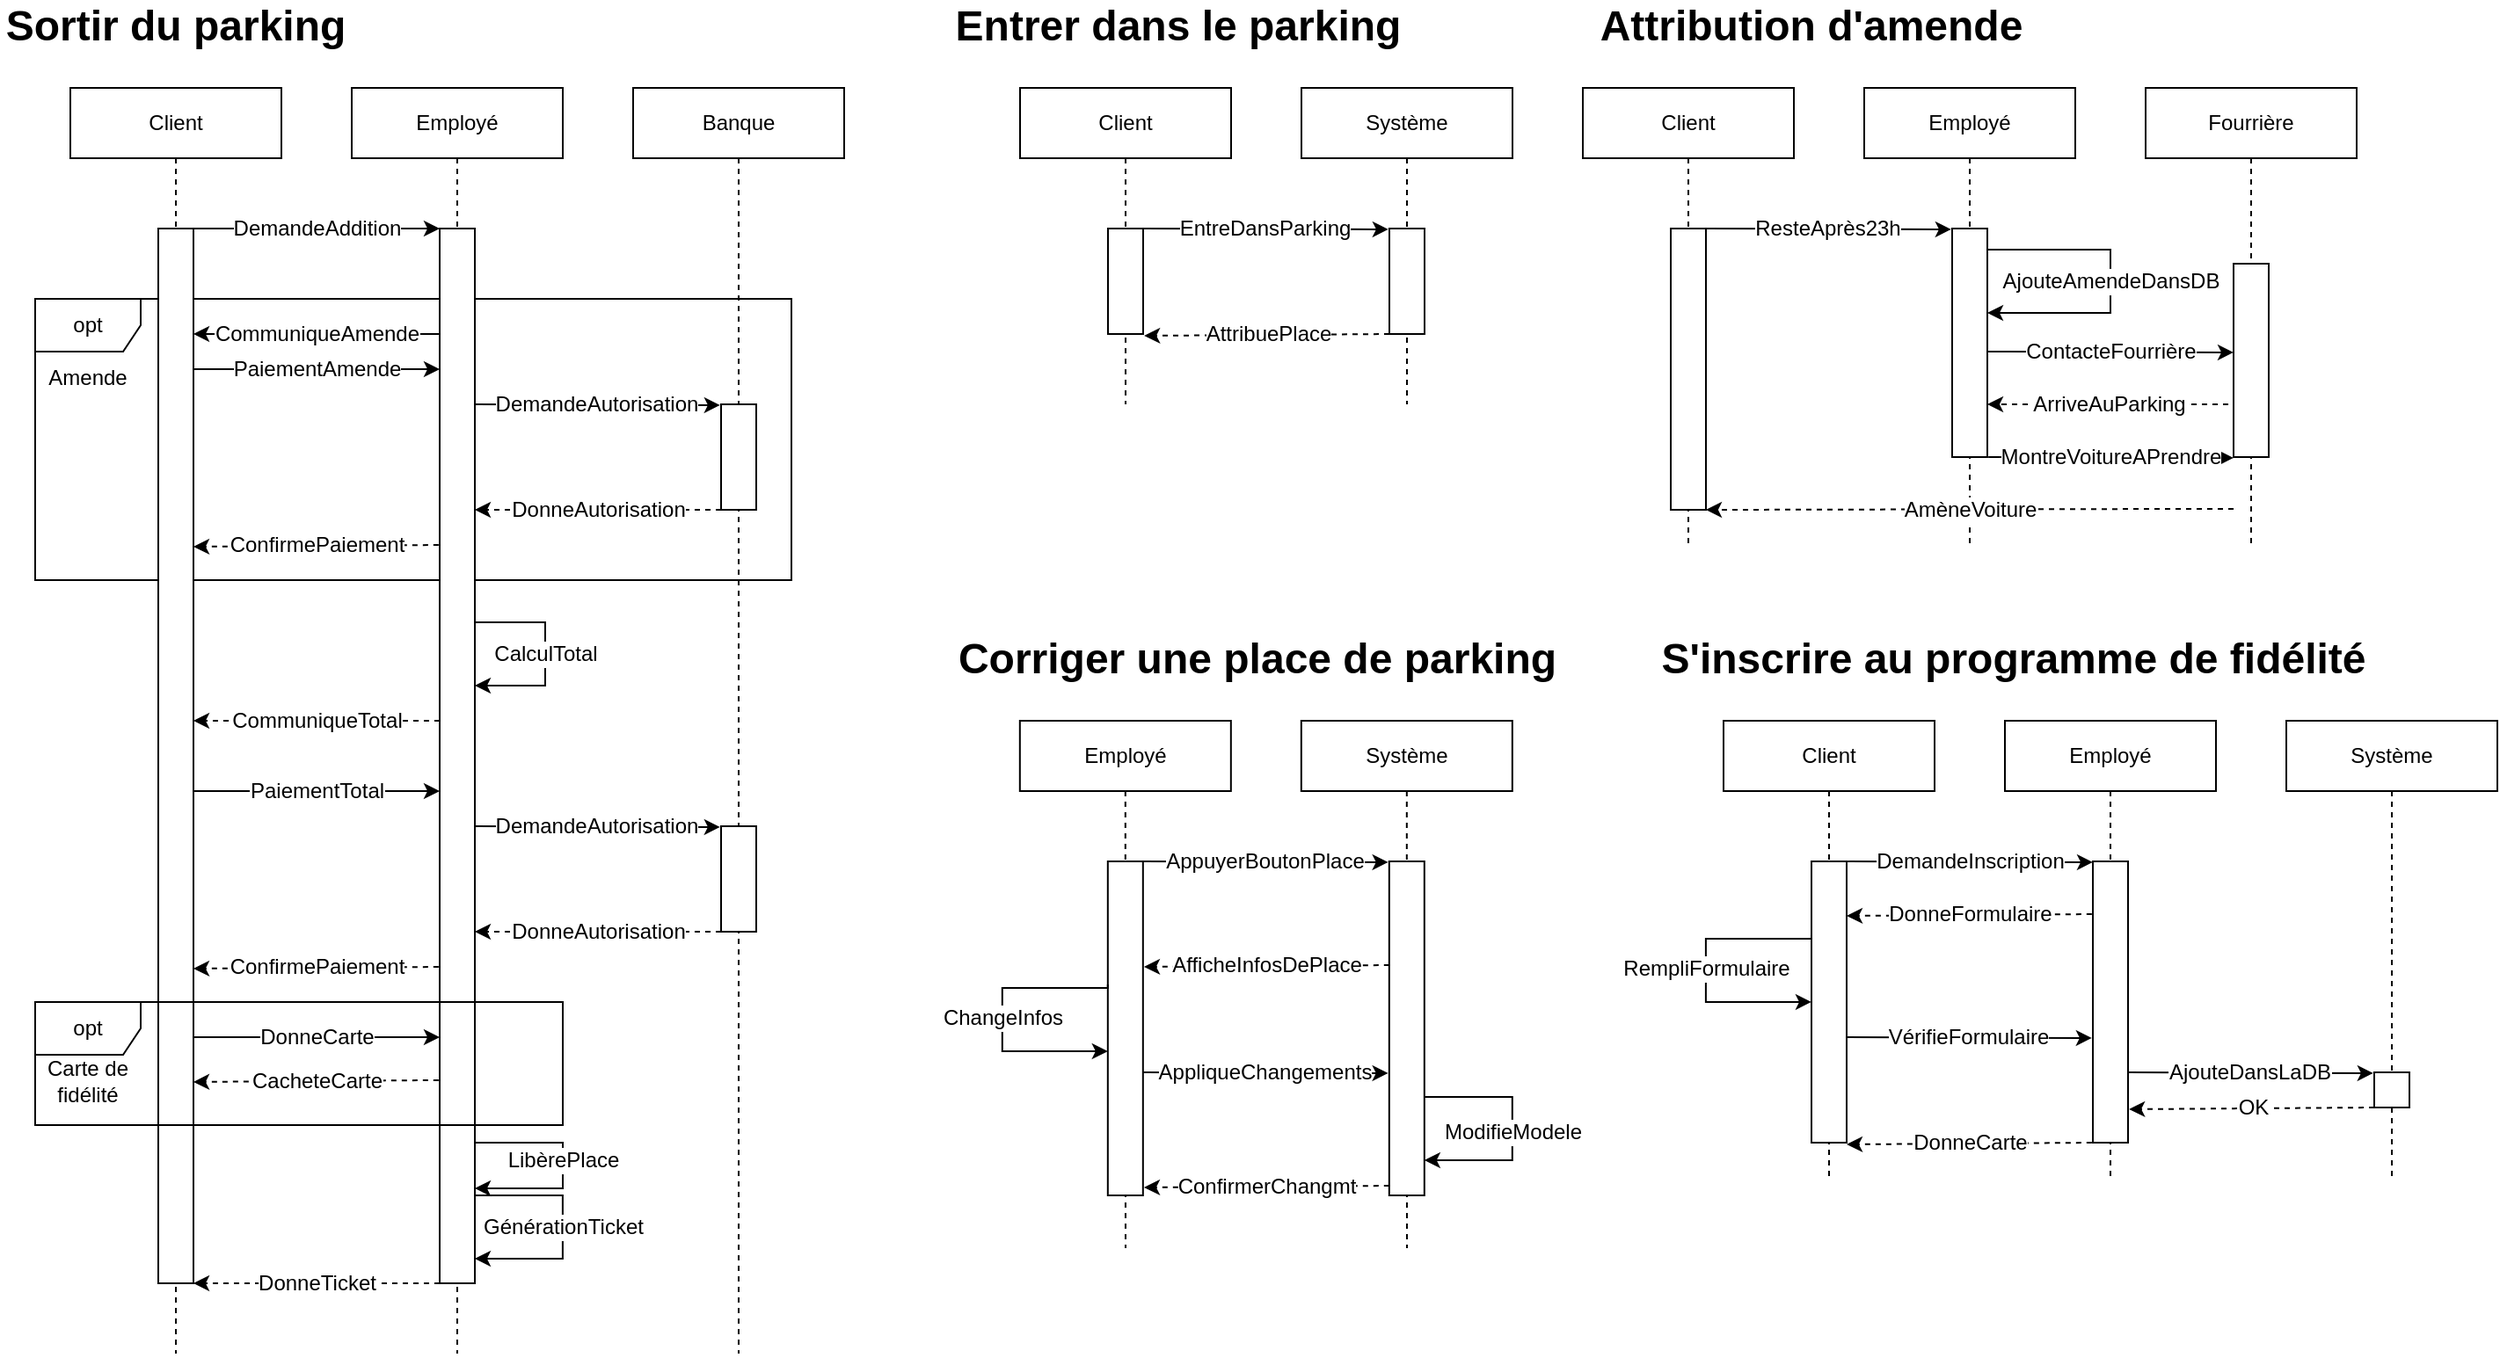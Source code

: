 <mxfile version="18.1.3" type="device"><diagram id="4gLavcx7m3GZWq62PxQ-" name="Page-1"><mxGraphModel dx="3160" dy="1567" grid="1" gridSize="10" guides="1" tooltips="1" connect="1" arrows="0" fold="1" page="1" pageScale="1" pageWidth="1654" pageHeight="1169" math="0" shadow="0"><root><mxCell id="0"/><mxCell id="1" parent="0"/><mxCell id="6_gaHIJpA_xaKM-O4ScV-39" style="edgeStyle=orthogonalEdgeStyle;rounded=0;orthogonalLoop=1;jettySize=auto;html=1;exitX=0.5;exitY=1;exitDx=0;exitDy=0;dashed=1;endArrow=none;endFill=0;" edge="1" source="6_gaHIJpA_xaKM-O4ScV-40" parent="1"><mxGeometry relative="1" as="geometry"><mxPoint x="200" y="920" as="targetPoint"/></mxGeometry></mxCell><mxCell id="6_gaHIJpA_xaKM-O4ScV-13" value="opt" style="shape=umlFrame;whiteSpace=wrap;html=1;fontSize=12;" vertex="1" parent="1"><mxGeometry x="120" y="320" width="430" height="160" as="geometry"/></mxCell><mxCell id="6_gaHIJpA_xaKM-O4ScV-3" style="edgeStyle=orthogonalEdgeStyle;rounded=0;orthogonalLoop=1;jettySize=auto;html=1;exitX=0.5;exitY=1;exitDx=0;exitDy=0;dashed=1;endArrow=none;endFill=0;" edge="1" parent="1" source="6_gaHIJpA_xaKM-O4ScV-1"><mxGeometry relative="1" as="geometry"><mxPoint x="200" y="920" as="targetPoint"/></mxGeometry></mxCell><mxCell id="6_gaHIJpA_xaKM-O4ScV-1" value="Client" style="rounded=0;whiteSpace=wrap;html=1;" vertex="1" parent="1"><mxGeometry x="140" y="200" width="120" height="40" as="geometry"/></mxCell><mxCell id="6_gaHIJpA_xaKM-O4ScV-4" value="Sortir du parking" style="text;html=1;strokeColor=none;fillColor=none;align=center;verticalAlign=middle;whiteSpace=wrap;rounded=0;fontStyle=1;fontSize=24;" vertex="1" parent="1"><mxGeometry x="100" y="150" width="200" height="30" as="geometry"/></mxCell><mxCell id="6_gaHIJpA_xaKM-O4ScV-5" style="edgeStyle=orthogonalEdgeStyle;rounded=0;orthogonalLoop=1;jettySize=auto;html=1;exitX=0.5;exitY=1;exitDx=0;exitDy=0;dashed=1;endArrow=none;endFill=0;" edge="1" parent="1" source="6_gaHIJpA_xaKM-O4ScV-6"><mxGeometry relative="1" as="geometry"><mxPoint x="360" y="920" as="targetPoint"/></mxGeometry></mxCell><mxCell id="6_gaHIJpA_xaKM-O4ScV-6" value="Employé" style="rounded=0;whiteSpace=wrap;html=1;" vertex="1" parent="1"><mxGeometry x="300" y="200" width="120" height="40" as="geometry"/></mxCell><mxCell id="6_gaHIJpA_xaKM-O4ScV-7" style="edgeStyle=orthogonalEdgeStyle;rounded=0;orthogonalLoop=1;jettySize=auto;html=1;exitX=0.5;exitY=1;exitDx=0;exitDy=0;dashed=1;endArrow=none;endFill=0;" edge="1" parent="1" source="6_gaHIJpA_xaKM-O4ScV-8"><mxGeometry relative="1" as="geometry"><mxPoint x="520" y="920" as="targetPoint"/></mxGeometry></mxCell><mxCell id="6_gaHIJpA_xaKM-O4ScV-8" value="Banque" style="rounded=0;whiteSpace=wrap;html=1;" vertex="1" parent="1"><mxGeometry x="460" y="200" width="120" height="40" as="geometry"/></mxCell><mxCell id="6_gaHIJpA_xaKM-O4ScV-9" value="" style="rounded=0;whiteSpace=wrap;html=1;fontSize=24;" vertex="1" parent="1"><mxGeometry x="190" y="280" width="20" height="600" as="geometry"/></mxCell><mxCell id="6_gaHIJpA_xaKM-O4ScV-11" value="" style="rounded=0;whiteSpace=wrap;html=1;fontSize=24;" vertex="1" parent="1"><mxGeometry x="350" y="280" width="20" height="600" as="geometry"/></mxCell><mxCell id="6_gaHIJpA_xaKM-O4ScV-12" value="DemandeAddition" style="endArrow=classic;html=1;rounded=0;fontSize=12;exitX=1;exitY=0;exitDx=0;exitDy=0;entryX=0;entryY=0;entryDx=0;entryDy=0;" edge="1" parent="1" source="6_gaHIJpA_xaKM-O4ScV-9" target="6_gaHIJpA_xaKM-O4ScV-11"><mxGeometry width="50" height="50" relative="1" as="geometry"><mxPoint x="250" y="330" as="sourcePoint"/><mxPoint x="300" y="280" as="targetPoint"/></mxGeometry></mxCell><mxCell id="6_gaHIJpA_xaKM-O4ScV-14" value="Amende" style="text;html=1;strokeColor=none;fillColor=none;align=center;verticalAlign=middle;whiteSpace=wrap;rounded=0;fontSize=12;" vertex="1" parent="1"><mxGeometry x="120" y="350" width="60" height="30" as="geometry"/></mxCell><mxCell id="6_gaHIJpA_xaKM-O4ScV-15" value="CommuniqueAmende" style="endArrow=classic;html=1;rounded=0;fontSize=12;" edge="1" parent="1"><mxGeometry width="50" height="50" relative="1" as="geometry"><mxPoint x="350" y="340" as="sourcePoint"/><mxPoint x="210" y="340" as="targetPoint"/></mxGeometry></mxCell><mxCell id="6_gaHIJpA_xaKM-O4ScV-17" value="PaiementAmende" style="endArrow=classic;html=1;rounded=0;fontSize=12;" edge="1" parent="1"><mxGeometry width="50" height="50" relative="1" as="geometry"><mxPoint x="210" y="360" as="sourcePoint"/><mxPoint x="350" y="360" as="targetPoint"/></mxGeometry></mxCell><mxCell id="6_gaHIJpA_xaKM-O4ScV-18" value="DemandeAutorisation" style="endArrow=classic;html=1;rounded=0;fontSize=12;exitX=1.029;exitY=0.284;exitDx=0;exitDy=0;exitPerimeter=0;" edge="1" parent="1"><mxGeometry width="50" height="50" relative="1" as="geometry"><mxPoint x="370" y="380.0" as="sourcePoint"/><mxPoint x="509.42" y="380.48" as="targetPoint"/></mxGeometry></mxCell><mxCell id="6_gaHIJpA_xaKM-O4ScV-19" value="" style="rounded=0;whiteSpace=wrap;html=1;fontSize=24;" vertex="1" parent="1"><mxGeometry x="510" y="380" width="20" height="60" as="geometry"/></mxCell><mxCell id="6_gaHIJpA_xaKM-O4ScV-20" value="DonneAutorisation" style="endArrow=classic;html=1;rounded=0;fontSize=12;exitX=0;exitY=1;exitDx=0;exitDy=0;dashed=1;" edge="1" parent="1" source="6_gaHIJpA_xaKM-O4ScV-19"><mxGeometry width="50" height="50" relative="1" as="geometry"><mxPoint x="440" y="470" as="sourcePoint"/><mxPoint x="370" y="440" as="targetPoint"/></mxGeometry></mxCell><mxCell id="6_gaHIJpA_xaKM-O4ScV-21" value="ConfirmePaiement" style="endArrow=classic;html=1;rounded=0;fontSize=12;entryX=1.029;entryY=0.575;entryDx=0;entryDy=0;entryPerimeter=0;exitX=0;exitY=1;exitDx=0;exitDy=0;dashed=1;" edge="1" parent="1"><mxGeometry width="50" height="50" relative="1" as="geometry"><mxPoint x="349.42" y="460" as="sourcePoint"/><mxPoint x="210.0" y="461" as="targetPoint"/></mxGeometry></mxCell><mxCell id="6_gaHIJpA_xaKM-O4ScV-23" value="CalculTotal" style="endArrow=classic;html=1;rounded=0;fontSize=12;edgeStyle=orthogonalEdgeStyle;" edge="1" parent="1"><mxGeometry width="50" height="50" relative="1" as="geometry"><mxPoint x="370" y="504" as="sourcePoint"/><mxPoint x="370" y="540" as="targetPoint"/><Array as="points"><mxPoint x="410" y="504"/><mxPoint x="410" y="540"/></Array></mxGeometry></mxCell><mxCell id="6_gaHIJpA_xaKM-O4ScV-24" value="CommuniqueTotal" style="endArrow=classic;html=1;rounded=0;fontSize=12;dashed=1;" edge="1" parent="1"><mxGeometry width="50" height="50" relative="1" as="geometry"><mxPoint x="350" y="560" as="sourcePoint"/><mxPoint x="210" y="560" as="targetPoint"/></mxGeometry></mxCell><mxCell id="6_gaHIJpA_xaKM-O4ScV-25" value="PaiementTotal" style="endArrow=classic;html=1;rounded=0;fontSize=12;" edge="1" parent="1"><mxGeometry width="50" height="50" relative="1" as="geometry"><mxPoint x="210" y="600" as="sourcePoint"/><mxPoint x="350" y="600" as="targetPoint"/></mxGeometry></mxCell><mxCell id="6_gaHIJpA_xaKM-O4ScV-26" value="DemandeAutorisation" style="endArrow=classic;html=1;rounded=0;fontSize=12;exitX=1.029;exitY=0.284;exitDx=0;exitDy=0;exitPerimeter=0;" edge="1" parent="1"><mxGeometry width="50" height="50" relative="1" as="geometry"><mxPoint x="370" y="620.0" as="sourcePoint"/><mxPoint x="509.42" y="620.48" as="targetPoint"/></mxGeometry></mxCell><mxCell id="6_gaHIJpA_xaKM-O4ScV-27" value="" style="rounded=0;whiteSpace=wrap;html=1;fontSize=24;" vertex="1" parent="1"><mxGeometry x="510" y="620" width="20" height="60" as="geometry"/></mxCell><mxCell id="6_gaHIJpA_xaKM-O4ScV-28" value="DonneAutorisation" style="endArrow=classic;html=1;rounded=0;fontSize=12;exitX=0;exitY=1;exitDx=0;exitDy=0;dashed=1;" edge="1" parent="1" source="6_gaHIJpA_xaKM-O4ScV-27"><mxGeometry width="50" height="50" relative="1" as="geometry"><mxPoint x="440" y="710" as="sourcePoint"/><mxPoint x="370" y="680" as="targetPoint"/></mxGeometry></mxCell><mxCell id="6_gaHIJpA_xaKM-O4ScV-29" value="ConfirmePaiement" style="endArrow=classic;html=1;rounded=0;fontSize=12;entryX=1.029;entryY=0.575;entryDx=0;entryDy=0;entryPerimeter=0;exitX=0;exitY=1;exitDx=0;exitDy=0;dashed=1;" edge="1" parent="1"><mxGeometry width="50" height="50" relative="1" as="geometry"><mxPoint x="349.42" y="700" as="sourcePoint"/><mxPoint x="210" y="701" as="targetPoint"/></mxGeometry></mxCell><mxCell id="6_gaHIJpA_xaKM-O4ScV-30" value="opt" style="shape=umlFrame;whiteSpace=wrap;html=1;fontSize=12;" vertex="1" parent="1"><mxGeometry x="120" y="720" width="300" height="70" as="geometry"/></mxCell><mxCell id="6_gaHIJpA_xaKM-O4ScV-31" value="Carte de&lt;br&gt;fidélité" style="text;html=1;strokeColor=none;fillColor=none;align=center;verticalAlign=middle;whiteSpace=wrap;rounded=0;fontSize=12;" vertex="1" parent="1"><mxGeometry x="120" y="750" width="60" height="30" as="geometry"/></mxCell><mxCell id="6_gaHIJpA_xaKM-O4ScV-33" value="DonneCarte" style="endArrow=classic;html=1;rounded=0;fontSize=12;" edge="1" parent="1"><mxGeometry width="50" height="50" relative="1" as="geometry"><mxPoint x="210" y="740" as="sourcePoint"/><mxPoint x="350" y="740" as="targetPoint"/></mxGeometry></mxCell><mxCell id="6_gaHIJpA_xaKM-O4ScV-34" value="CacheteCarte" style="endArrow=classic;html=1;rounded=0;fontSize=12;entryX=1.029;entryY=0.575;entryDx=0;entryDy=0;entryPerimeter=0;exitX=0;exitY=1;exitDx=0;exitDy=0;dashed=1;" edge="1" parent="1"><mxGeometry width="50" height="50" relative="1" as="geometry"><mxPoint x="349.42" y="764.47" as="sourcePoint"/><mxPoint x="210" y="765.47" as="targetPoint"/></mxGeometry></mxCell><mxCell id="6_gaHIJpA_xaKM-O4ScV-35" value="GénérationTicket" style="endArrow=classic;html=1;rounded=0;fontSize=12;edgeStyle=orthogonalEdgeStyle;" edge="1" parent="1"><mxGeometry width="50" height="50" relative="1" as="geometry"><mxPoint x="369.97" y="830" as="sourcePoint"/><mxPoint x="369.97" y="866" as="targetPoint"/><Array as="points"><mxPoint x="419.97" y="830"/><mxPoint x="419.97" y="866"/></Array></mxGeometry></mxCell><mxCell id="6_gaHIJpA_xaKM-O4ScV-38" value="DonneTicket" style="endArrow=classic;html=1;rounded=0;dashed=1;fontSize=12;" edge="1" parent="1"><mxGeometry width="50" height="50" relative="1" as="geometry"><mxPoint x="350" y="880" as="sourcePoint"/><mxPoint x="210" y="880" as="targetPoint"/></mxGeometry></mxCell><mxCell id="6_gaHIJpA_xaKM-O4ScV-40" value="Client" style="rounded=0;whiteSpace=wrap;html=1;" vertex="1" parent="1"><mxGeometry x="140" y="200" width="120" height="40" as="geometry"/></mxCell><mxCell id="6_gaHIJpA_xaKM-O4ScV-41" style="edgeStyle=orthogonalEdgeStyle;rounded=0;orthogonalLoop=1;jettySize=auto;html=1;exitX=0.5;exitY=1;exitDx=0;exitDy=0;dashed=1;endArrow=none;endFill=0;" edge="1" parent="1" source="6_gaHIJpA_xaKM-O4ScV-42"><mxGeometry relative="1" as="geometry"><mxPoint x="900" y="380" as="targetPoint"/></mxGeometry></mxCell><mxCell id="6_gaHIJpA_xaKM-O4ScV-42" value="Système" style="rounded=0;whiteSpace=wrap;html=1;" vertex="1" parent="1"><mxGeometry x="840" y="200" width="120" height="40" as="geometry"/></mxCell><mxCell id="6_gaHIJpA_xaKM-O4ScV-43" style="edgeStyle=orthogonalEdgeStyle;rounded=0;orthogonalLoop=1;jettySize=auto;html=1;exitX=0.5;exitY=1;exitDx=0;exitDy=0;dashed=1;endArrow=none;endFill=0;" edge="1" parent="1" source="6_gaHIJpA_xaKM-O4ScV-44"><mxGeometry relative="1" as="geometry"><mxPoint x="740" y="380" as="targetPoint"/></mxGeometry></mxCell><mxCell id="6_gaHIJpA_xaKM-O4ScV-44" value="Client" style="rounded=0;whiteSpace=wrap;html=1;" vertex="1" parent="1"><mxGeometry x="680" y="200" width="120" height="40" as="geometry"/></mxCell><mxCell id="6_gaHIJpA_xaKM-O4ScV-45" value="" style="rounded=0;whiteSpace=wrap;html=1;fontSize=24;" vertex="1" parent="1"><mxGeometry x="730" y="280" width="20" height="60" as="geometry"/></mxCell><mxCell id="6_gaHIJpA_xaKM-O4ScV-46" value="" style="rounded=0;whiteSpace=wrap;html=1;fontSize=24;" vertex="1" parent="1"><mxGeometry x="890" y="280" width="20" height="60" as="geometry"/></mxCell><mxCell id="6_gaHIJpA_xaKM-O4ScV-47" value="EntreDansParking" style="endArrow=classic;html=1;rounded=0;fontSize=12;exitX=1.029;exitY=0.284;exitDx=0;exitDy=0;exitPerimeter=0;" edge="1" parent="1"><mxGeometry width="50" height="50" relative="1" as="geometry"><mxPoint x="750" y="280.0" as="sourcePoint"/><mxPoint x="889.42" y="280.48" as="targetPoint"/></mxGeometry></mxCell><mxCell id="6_gaHIJpA_xaKM-O4ScV-48" value="AttribuePlace" style="endArrow=classic;html=1;rounded=0;fontSize=12;entryX=1.029;entryY=0.575;entryDx=0;entryDy=0;entryPerimeter=0;exitX=0;exitY=1;exitDx=0;exitDy=0;dashed=1;" edge="1" parent="1"><mxGeometry width="50" height="50" relative="1" as="geometry"><mxPoint x="890.0" y="340" as="sourcePoint"/><mxPoint x="750.58" y="341" as="targetPoint"/></mxGeometry></mxCell><mxCell id="6_gaHIJpA_xaKM-O4ScV-49" value="Entrer dans le parking" style="text;html=1;strokeColor=none;fillColor=none;align=center;verticalAlign=middle;whiteSpace=wrap;rounded=0;fontStyle=1;fontSize=24;" vertex="1" parent="1"><mxGeometry x="640" y="150" width="260" height="30" as="geometry"/></mxCell><mxCell id="6_gaHIJpA_xaKM-O4ScV-50" value="Attribution d'amende" style="text;html=1;strokeColor=none;fillColor=none;align=center;verticalAlign=middle;whiteSpace=wrap;rounded=0;fontStyle=1;fontSize=24;" vertex="1" parent="1"><mxGeometry x="1000" y="150" width="260" height="30" as="geometry"/></mxCell><mxCell id="6_gaHIJpA_xaKM-O4ScV-52" style="edgeStyle=orthogonalEdgeStyle;rounded=0;orthogonalLoop=1;jettySize=auto;html=1;exitX=0.5;exitY=1;exitDx=0;exitDy=0;dashed=1;endArrow=none;endFill=0;" edge="1" parent="1" source="6_gaHIJpA_xaKM-O4ScV-53"><mxGeometry relative="1" as="geometry"><mxPoint x="1060" y="460" as="targetPoint"/></mxGeometry></mxCell><mxCell id="6_gaHIJpA_xaKM-O4ScV-53" value="Client" style="rounded=0;whiteSpace=wrap;html=1;" vertex="1" parent="1"><mxGeometry x="1000" y="200" width="120" height="40" as="geometry"/></mxCell><mxCell id="6_gaHIJpA_xaKM-O4ScV-54" style="edgeStyle=orthogonalEdgeStyle;rounded=0;orthogonalLoop=1;jettySize=auto;html=1;exitX=0.5;exitY=1;exitDx=0;exitDy=0;dashed=1;endArrow=none;endFill=0;" edge="1" parent="1" source="6_gaHIJpA_xaKM-O4ScV-55"><mxGeometry relative="1" as="geometry"><mxPoint x="1220" y="460" as="targetPoint"/></mxGeometry></mxCell><mxCell id="6_gaHIJpA_xaKM-O4ScV-55" value="Employé" style="rounded=0;whiteSpace=wrap;html=1;" vertex="1" parent="1"><mxGeometry x="1160" y="200" width="120" height="40" as="geometry"/></mxCell><mxCell id="6_gaHIJpA_xaKM-O4ScV-56" style="edgeStyle=orthogonalEdgeStyle;rounded=0;orthogonalLoop=1;jettySize=auto;html=1;exitX=0.5;exitY=1;exitDx=0;exitDy=0;dashed=1;endArrow=none;endFill=0;" edge="1" parent="1" source="6_gaHIJpA_xaKM-O4ScV-57"><mxGeometry relative="1" as="geometry"><mxPoint x="1380" y="460" as="targetPoint"/></mxGeometry></mxCell><mxCell id="6_gaHIJpA_xaKM-O4ScV-57" value="Fourrière" style="rounded=0;whiteSpace=wrap;html=1;" vertex="1" parent="1"><mxGeometry x="1320" y="200" width="120" height="40" as="geometry"/></mxCell><mxCell id="6_gaHIJpA_xaKM-O4ScV-58" value="" style="rounded=0;whiteSpace=wrap;html=1;fontSize=24;" vertex="1" parent="1"><mxGeometry x="1050" y="280" width="20" height="160" as="geometry"/></mxCell><mxCell id="6_gaHIJpA_xaKM-O4ScV-59" value="" style="rounded=0;whiteSpace=wrap;html=1;fontSize=24;" vertex="1" parent="1"><mxGeometry x="1210" y="280" width="20" height="130" as="geometry"/></mxCell><mxCell id="6_gaHIJpA_xaKM-O4ScV-60" value="ResteAprès23h" style="endArrow=classic;html=1;rounded=0;fontSize=12;exitX=1.029;exitY=0.284;exitDx=0;exitDy=0;exitPerimeter=0;" edge="1" parent="1"><mxGeometry width="50" height="50" relative="1" as="geometry"><mxPoint x="1070" y="280.0" as="sourcePoint"/><mxPoint x="1209.42" y="280.48" as="targetPoint"/></mxGeometry></mxCell><mxCell id="6_gaHIJpA_xaKM-O4ScV-61" value="" style="rounded=0;whiteSpace=wrap;html=1;fontSize=24;" vertex="1" parent="1"><mxGeometry x="1370" y="300" width="20" height="110" as="geometry"/></mxCell><mxCell id="6_gaHIJpA_xaKM-O4ScV-62" value="ContacteFourrière" style="endArrow=classic;html=1;rounded=0;fontSize=12;exitX=1.029;exitY=0.284;exitDx=0;exitDy=0;exitPerimeter=0;" edge="1" parent="1"><mxGeometry width="50" height="50" relative="1" as="geometry"><mxPoint x="1230.58" y="350.0" as="sourcePoint"/><mxPoint x="1370" y="350.48" as="targetPoint"/></mxGeometry></mxCell><mxCell id="6_gaHIJpA_xaKM-O4ScV-63" value="LibèrePlace" style="endArrow=classic;html=1;rounded=0;fontSize=12;edgeStyle=orthogonalEdgeStyle;" edge="1" parent="1"><mxGeometry x="0.029" width="50" height="50" relative="1" as="geometry"><mxPoint x="370" y="790" as="sourcePoint"/><mxPoint x="370" y="826" as="targetPoint"/><Array as="points"><mxPoint x="370" y="800"/><mxPoint x="420" y="800"/><mxPoint x="420" y="826"/></Array><mxPoint as="offset"/></mxGeometry></mxCell><mxCell id="6_gaHIJpA_xaKM-O4ScV-65" value="ArriveAuParking" style="endArrow=classic;html=1;rounded=0;dashed=1;fontSize=12;" edge="1" parent="1"><mxGeometry width="50" height="50" relative="1" as="geometry"><mxPoint x="1367" y="380" as="sourcePoint"/><mxPoint x="1230" y="380" as="targetPoint"/></mxGeometry></mxCell><mxCell id="6_gaHIJpA_xaKM-O4ScV-66" value="MontreVoitureAPrendre" style="endArrow=classic;html=1;rounded=0;fontSize=12;exitX=1.029;exitY=0.284;exitDx=0;exitDy=0;exitPerimeter=0;" edge="1" parent="1"><mxGeometry width="50" height="50" relative="1" as="geometry"><mxPoint x="1230.58" y="410.0" as="sourcePoint"/><mxPoint x="1370" y="410.48" as="targetPoint"/></mxGeometry></mxCell><mxCell id="6_gaHIJpA_xaKM-O4ScV-67" value="AmèneVoiture" style="endArrow=classic;html=1;rounded=0;dashed=1;fontSize=12;" edge="1" parent="1"><mxGeometry width="50" height="50" relative="1" as="geometry"><mxPoint x="1370" y="439.44" as="sourcePoint"/><mxPoint x="1070" y="440" as="targetPoint"/></mxGeometry></mxCell><mxCell id="6_gaHIJpA_xaKM-O4ScV-68" value="AjouteAmendeDansDB" style="endArrow=classic;html=1;rounded=0;fontSize=12;edgeStyle=orthogonalEdgeStyle;" edge="1" parent="1"><mxGeometry width="50" height="50" relative="1" as="geometry"><mxPoint x="1230" y="292" as="sourcePoint"/><mxPoint x="1230" y="328" as="targetPoint"/><Array as="points"><mxPoint x="1300" y="292"/><mxPoint x="1300" y="328"/></Array></mxGeometry></mxCell><mxCell id="6_gaHIJpA_xaKM-O4ScV-69" value="Corriger une place de parking" style="text;html=1;strokeColor=none;fillColor=none;align=center;verticalAlign=middle;whiteSpace=wrap;rounded=0;fontStyle=1;fontSize=24;" vertex="1" parent="1"><mxGeometry x="640" y="510" width="350" height="30" as="geometry"/></mxCell><mxCell id="6_gaHIJpA_xaKM-O4ScV-70" style="edgeStyle=orthogonalEdgeStyle;rounded=0;orthogonalLoop=1;jettySize=auto;html=1;exitX=0.5;exitY=1;exitDx=0;exitDy=0;dashed=1;endArrow=none;endFill=0;" edge="1" parent="1" source="6_gaHIJpA_xaKM-O4ScV-71"><mxGeometry relative="1" as="geometry"><mxPoint x="900" y="860" as="targetPoint"/></mxGeometry></mxCell><mxCell id="6_gaHIJpA_xaKM-O4ScV-71" value="Système" style="rounded=0;whiteSpace=wrap;html=1;" vertex="1" parent="1"><mxGeometry x="839.91" y="560" width="120" height="40" as="geometry"/></mxCell><mxCell id="6_gaHIJpA_xaKM-O4ScV-72" style="edgeStyle=orthogonalEdgeStyle;rounded=0;orthogonalLoop=1;jettySize=auto;html=1;exitX=0.5;exitY=1;exitDx=0;exitDy=0;dashed=1;endArrow=none;endFill=0;" edge="1" parent="1" source="6_gaHIJpA_xaKM-O4ScV-73"><mxGeometry relative="1" as="geometry"><mxPoint x="740" y="860" as="targetPoint"/></mxGeometry></mxCell><mxCell id="6_gaHIJpA_xaKM-O4ScV-73" value="Employé" style="rounded=0;whiteSpace=wrap;html=1;" vertex="1" parent="1"><mxGeometry x="679.91" y="560" width="120" height="40" as="geometry"/></mxCell><mxCell id="6_gaHIJpA_xaKM-O4ScV-74" value="" style="rounded=0;whiteSpace=wrap;html=1;fontSize=24;" vertex="1" parent="1"><mxGeometry x="729.91" y="640" width="20" height="190" as="geometry"/></mxCell><mxCell id="6_gaHIJpA_xaKM-O4ScV-75" value="" style="rounded=0;whiteSpace=wrap;html=1;fontSize=24;" vertex="1" parent="1"><mxGeometry x="889.91" y="640" width="20" height="190" as="geometry"/></mxCell><mxCell id="6_gaHIJpA_xaKM-O4ScV-76" value="AppuyerBoutonPlace" style="endArrow=classic;html=1;rounded=0;fontSize=12;exitX=1.029;exitY=0.284;exitDx=0;exitDy=0;exitPerimeter=0;" edge="1" parent="1"><mxGeometry width="50" height="50" relative="1" as="geometry"><mxPoint x="749.91" y="640.0" as="sourcePoint"/><mxPoint x="889.33" y="640.48" as="targetPoint"/></mxGeometry></mxCell><mxCell id="6_gaHIJpA_xaKM-O4ScV-77" value="AfficheInfosDePlace" style="endArrow=classic;html=1;rounded=0;fontSize=12;entryX=1.029;entryY=0.575;entryDx=0;entryDy=0;entryPerimeter=0;exitX=0;exitY=1;exitDx=0;exitDy=0;dashed=1;" edge="1" parent="1"><mxGeometry width="50" height="50" relative="1" as="geometry"><mxPoint x="889.91" y="699" as="sourcePoint"/><mxPoint x="750.49" y="700" as="targetPoint"/></mxGeometry></mxCell><mxCell id="6_gaHIJpA_xaKM-O4ScV-78" value="ChangeInfos" style="endArrow=classic;html=1;rounded=0;fontSize=12;edgeStyle=orthogonalEdgeStyle;" edge="1" parent="1"><mxGeometry width="50" height="50" relative="1" as="geometry"><mxPoint x="729.91" y="710" as="sourcePoint"/><mxPoint x="729.91" y="748" as="targetPoint"/><Array as="points"><mxPoint x="669.91" y="712"/><mxPoint x="669.91" y="748"/></Array></mxGeometry></mxCell><mxCell id="6_gaHIJpA_xaKM-O4ScV-79" value="AppliqueChangements" style="endArrow=classic;html=1;rounded=0;fontSize=12;exitX=1.029;exitY=0.284;exitDx=0;exitDy=0;exitPerimeter=0;" edge="1" parent="1"><mxGeometry width="50" height="50" relative="1" as="geometry"><mxPoint x="749.91" y="760.0" as="sourcePoint"/><mxPoint x="889.33" y="760.48" as="targetPoint"/></mxGeometry></mxCell><mxCell id="6_gaHIJpA_xaKM-O4ScV-81" value="ConfirmerChangmt" style="endArrow=classic;html=1;rounded=0;fontSize=12;entryX=1.029;entryY=0.575;entryDx=0;entryDy=0;entryPerimeter=0;exitX=0;exitY=1;exitDx=0;exitDy=0;dashed=1;" edge="1" parent="1"><mxGeometry width="50" height="50" relative="1" as="geometry"><mxPoint x="889.91" y="824.5" as="sourcePoint"/><mxPoint x="750.49" y="825.5" as="targetPoint"/></mxGeometry></mxCell><mxCell id="6_gaHIJpA_xaKM-O4ScV-82" value="ModifieModele" style="endArrow=classic;html=1;rounded=0;fontSize=12;edgeStyle=orthogonalEdgeStyle;" edge="1" parent="1"><mxGeometry x="0.029" width="50" height="50" relative="1" as="geometry"><mxPoint x="909.91" y="774" as="sourcePoint"/><mxPoint x="909.91" y="810" as="targetPoint"/><Array as="points"><mxPoint x="959.91" y="774"/><mxPoint x="959.91" y="810"/></Array><mxPoint as="offset"/></mxGeometry></mxCell><mxCell id="6_gaHIJpA_xaKM-O4ScV-83" value="S'inscrire au programme de fidélité" style="text;html=1;strokeColor=none;fillColor=none;align=center;verticalAlign=middle;whiteSpace=wrap;rounded=0;fontStyle=1;fontSize=24;" vertex="1" parent="1"><mxGeometry x="1040" y="510" width="410" height="30" as="geometry"/></mxCell><mxCell id="6_gaHIJpA_xaKM-O4ScV-84" style="edgeStyle=orthogonalEdgeStyle;rounded=0;orthogonalLoop=1;jettySize=auto;html=1;exitX=0.5;exitY=1;exitDx=0;exitDy=0;dashed=1;endArrow=none;endFill=0;" edge="1" parent="1" source="6_gaHIJpA_xaKM-O4ScV-85"><mxGeometry relative="1" as="geometry"><mxPoint x="1300" y="820" as="targetPoint"/></mxGeometry></mxCell><mxCell id="6_gaHIJpA_xaKM-O4ScV-85" value="Employé" style="rounded=0;whiteSpace=wrap;html=1;" vertex="1" parent="1"><mxGeometry x="1240" y="560" width="120" height="40" as="geometry"/></mxCell><mxCell id="6_gaHIJpA_xaKM-O4ScV-86" style="edgeStyle=orthogonalEdgeStyle;rounded=0;orthogonalLoop=1;jettySize=auto;html=1;exitX=0.5;exitY=1;exitDx=0;exitDy=0;dashed=1;endArrow=none;endFill=0;" edge="1" parent="1" source="6_gaHIJpA_xaKM-O4ScV-87"><mxGeometry relative="1" as="geometry"><mxPoint x="1140" y="820" as="targetPoint"/></mxGeometry></mxCell><mxCell id="6_gaHIJpA_xaKM-O4ScV-87" value="Client" style="rounded=0;whiteSpace=wrap;html=1;" vertex="1" parent="1"><mxGeometry x="1080" y="560" width="120" height="40" as="geometry"/></mxCell><mxCell id="6_gaHIJpA_xaKM-O4ScV-88" value="" style="rounded=0;whiteSpace=wrap;html=1;fontSize=24;" vertex="1" parent="1"><mxGeometry x="1130" y="640" width="20" height="160" as="geometry"/></mxCell><mxCell id="6_gaHIJpA_xaKM-O4ScV-89" value="" style="rounded=0;whiteSpace=wrap;html=1;fontSize=24;" vertex="1" parent="1"><mxGeometry x="1290" y="640" width="20" height="160" as="geometry"/></mxCell><mxCell id="6_gaHIJpA_xaKM-O4ScV-90" value="DemandeInscription" style="endArrow=classic;html=1;rounded=0;fontSize=12;exitX=1.029;exitY=0.284;exitDx=0;exitDy=0;exitPerimeter=0;" edge="1" parent="1"><mxGeometry width="50" height="50" relative="1" as="geometry"><mxPoint x="1150.58" y="640.0" as="sourcePoint"/><mxPoint x="1290.0" y="640.48" as="targetPoint"/></mxGeometry></mxCell><mxCell id="6_gaHIJpA_xaKM-O4ScV-91" value="DonneFormulaire" style="endArrow=classic;html=1;rounded=0;fontSize=12;entryX=1.029;entryY=0.575;entryDx=0;entryDy=0;entryPerimeter=0;exitX=0;exitY=1;exitDx=0;exitDy=0;dashed=1;" edge="1" parent="1"><mxGeometry width="50" height="50" relative="1" as="geometry"><mxPoint x="1289.42" y="670" as="sourcePoint"/><mxPoint x="1150.0" y="671" as="targetPoint"/></mxGeometry></mxCell><mxCell id="6_gaHIJpA_xaKM-O4ScV-92" value="RempliFormulaire" style="endArrow=classic;html=1;rounded=0;fontSize=12;edgeStyle=orthogonalEdgeStyle;" edge="1" parent="1"><mxGeometry width="50" height="50" relative="1" as="geometry"><mxPoint x="1129.97" y="681.97" as="sourcePoint"/><mxPoint x="1129.97" y="719.97" as="targetPoint"/><Array as="points"><mxPoint x="1069.97" y="683.97"/><mxPoint x="1069.97" y="719.97"/></Array></mxGeometry></mxCell><mxCell id="6_gaHIJpA_xaKM-O4ScV-93" value="VérifieFormulaire" style="endArrow=classic;html=1;rounded=0;fontSize=12;exitX=1.029;exitY=0.284;exitDx=0;exitDy=0;exitPerimeter=0;" edge="1" parent="1"><mxGeometry width="50" height="50" relative="1" as="geometry"><mxPoint x="1150.0" y="740" as="sourcePoint"/><mxPoint x="1289.42" y="740.48" as="targetPoint"/></mxGeometry></mxCell><mxCell id="6_gaHIJpA_xaKM-O4ScV-94" style="edgeStyle=orthogonalEdgeStyle;rounded=0;orthogonalLoop=1;jettySize=auto;html=1;exitX=0.5;exitY=1;exitDx=0;exitDy=0;dashed=1;endArrow=none;endFill=0;" edge="1" parent="1" source="6_gaHIJpA_xaKM-O4ScV-95"><mxGeometry relative="1" as="geometry"><mxPoint x="1460" y="820" as="targetPoint"/></mxGeometry></mxCell><mxCell id="6_gaHIJpA_xaKM-O4ScV-95" value="Système" style="rounded=0;whiteSpace=wrap;html=1;" vertex="1" parent="1"><mxGeometry x="1400" y="560" width="120" height="40" as="geometry"/></mxCell><mxCell id="6_gaHIJpA_xaKM-O4ScV-96" value="" style="rounded=0;whiteSpace=wrap;html=1;fontSize=24;" vertex="1" parent="1"><mxGeometry x="1450" y="760" width="20" height="20" as="geometry"/></mxCell><mxCell id="6_gaHIJpA_xaKM-O4ScV-97" value="AjouteDansLaDB" style="endArrow=classic;html=1;rounded=0;fontSize=12;exitX=1.029;exitY=0.284;exitDx=0;exitDy=0;exitPerimeter=0;" edge="1" parent="1"><mxGeometry width="50" height="50" relative="1" as="geometry"><mxPoint x="1310.0" y="760" as="sourcePoint"/><mxPoint x="1449.42" y="760.48" as="targetPoint"/></mxGeometry></mxCell><mxCell id="6_gaHIJpA_xaKM-O4ScV-98" value="OK" style="endArrow=classic;html=1;rounded=0;fontSize=12;entryX=1.029;entryY=0.575;entryDx=0;entryDy=0;entryPerimeter=0;exitX=0;exitY=1;exitDx=0;exitDy=0;dashed=1;" edge="1" parent="1"><mxGeometry width="50" height="50" relative="1" as="geometry"><mxPoint x="1450" y="780" as="sourcePoint"/><mxPoint x="1310.58" y="781.0" as="targetPoint"/></mxGeometry></mxCell><mxCell id="6_gaHIJpA_xaKM-O4ScV-99" value="DonneCarte" style="endArrow=classic;html=1;rounded=0;fontSize=12;entryX=1.029;entryY=0.575;entryDx=0;entryDy=0;entryPerimeter=0;exitX=0;exitY=1;exitDx=0;exitDy=0;dashed=1;" edge="1" parent="1"><mxGeometry width="50" height="50" relative="1" as="geometry"><mxPoint x="1289.42" y="800" as="sourcePoint"/><mxPoint x="1150" y="801" as="targetPoint"/></mxGeometry></mxCell></root></mxGraphModel></diagram></mxfile>